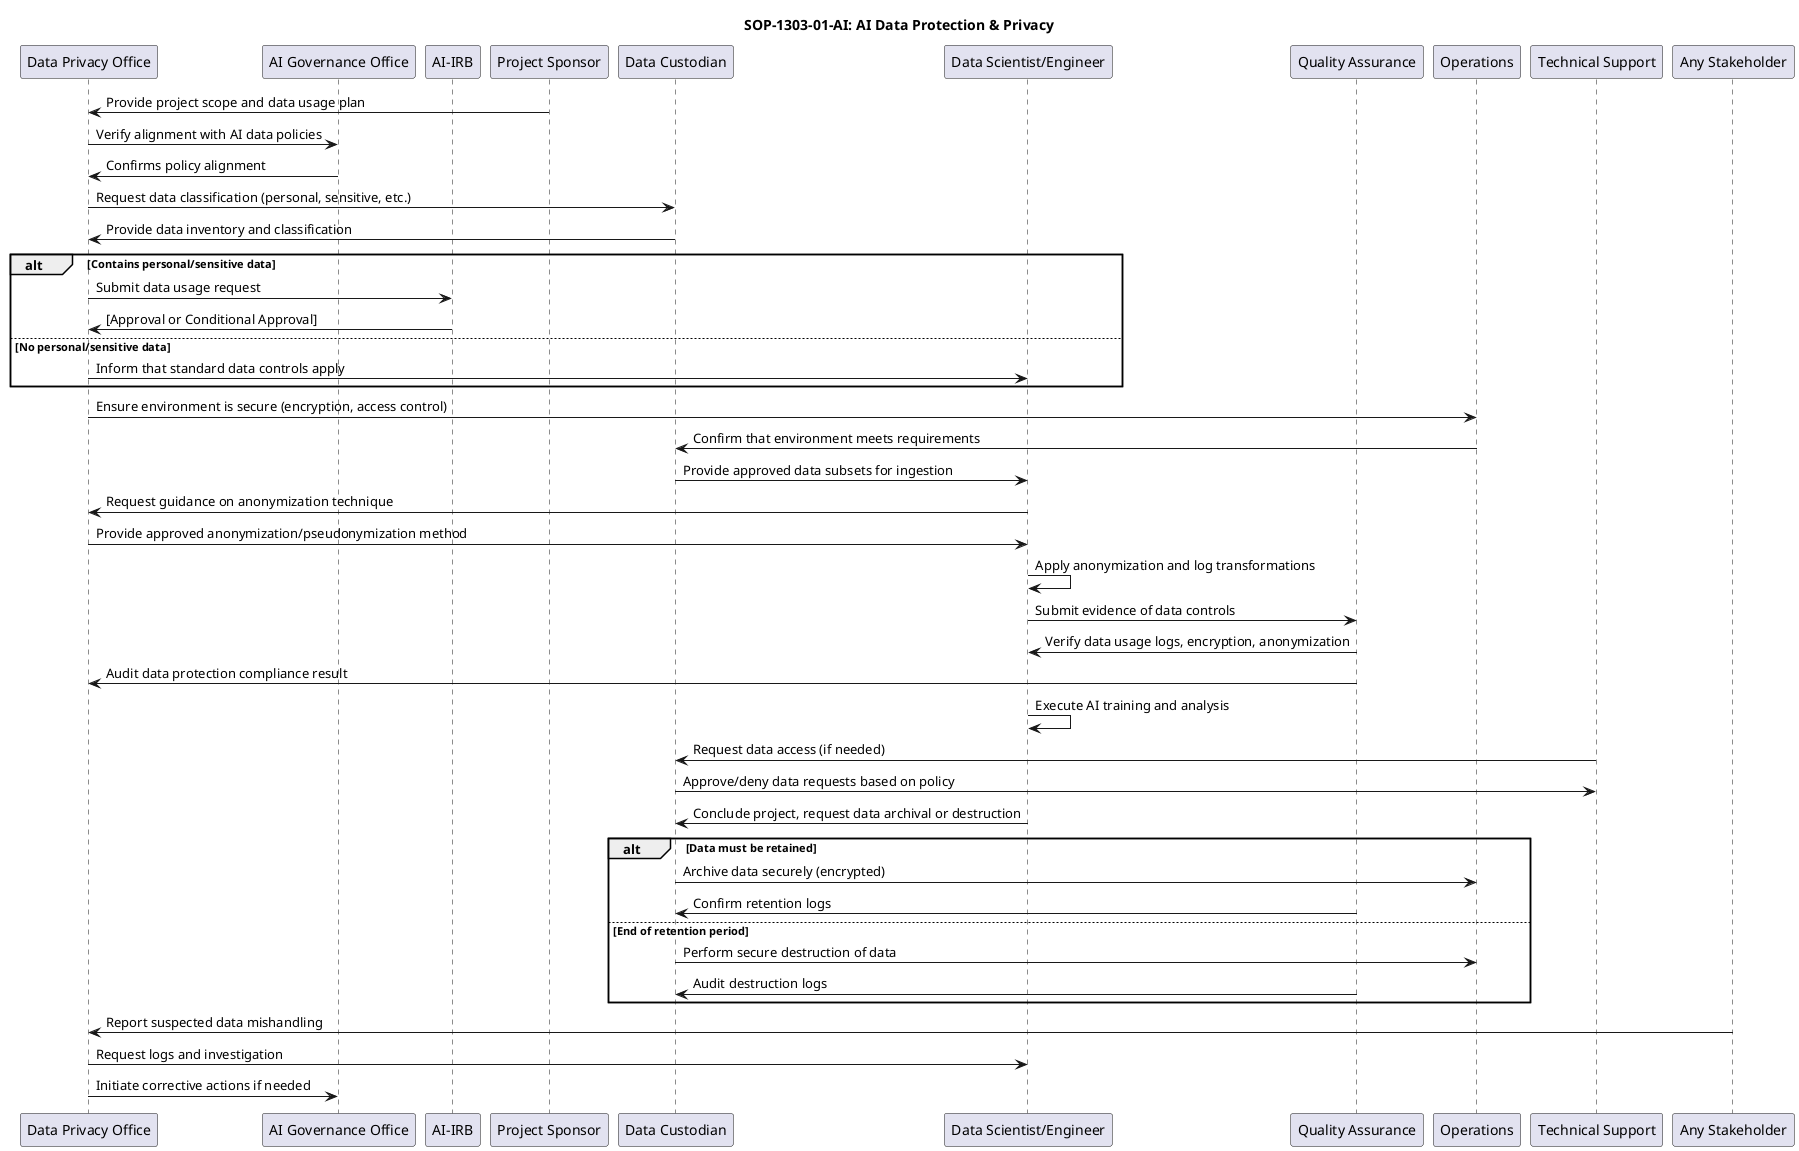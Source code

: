 @startuml
title SOP-1303-01-AI: AI Data Protection & Privacy

participant "Data Privacy Office" as DPO
participant "AI Governance Office" as AIGO
participant "AI-IRB" as IRB
participant "Project Sponsor" as PS
participant "Data Custodian" as DC
participant "Data Scientist/Engineer" as DS
participant "Quality Assurance" as QA
participant "Operations" as OPS
participant "Technical Support" as TS

' 1. Project scope and data usage plan
PS -> DPO: Provide project scope and data usage plan
DPO -> AIGO: Verify alignment with AI data policies
AIGO -> DPO: Confirms policy alignment

' 2. Data classification and IRB check
DPO -> DC: Request data classification (personal, sensitive, etc.)
DC -> DPO: Provide data inventory and classification
alt Contains personal/sensitive data
  DPO -> IRB: Submit data usage request
  IRB -> DPO: [Approval or Conditional Approval]
else No personal/sensitive data
  DPO -> DS: Inform that standard data controls apply
end

' 3. Environment setup and data ingestion
DPO -> OPS: Ensure environment is secure (encryption, access control)
OPS -> DC: Confirm that environment meets requirements
DC -> DS: Provide approved data subsets for ingestion

' 4. Anonymization/Pseudonymization
DS -> DPO: Request guidance on anonymization technique
DPO -> DS: Provide approved anonymization/pseudonymization method
DS -> DS: Apply anonymization and log transformations

' 5. QA checks
DS -> QA: Submit evidence of data controls
QA -> DS: Verify data usage logs, encryption, anonymization
QA -> DPO: Audit data protection compliance result

' 6. Data usage and retention
DS -> DS: Execute AI training and analysis
TS -> DC: Request data access (if needed)
DC -> TS: Approve/deny data requests based on policy
DS -> DC: Conclude project, request data archival or destruction

' 7. Retention or destruction
alt Data must be retained
  DC -> OPS: Archive data securely (encrypted)
  QA -> DC: Confirm retention logs
else End of retention period
  DC -> OPS: Perform secure destruction of data
  QA -> DC: Audit destruction logs
end

' 8. Incident or non-compliance
participant "Any Stakeholder" as ANY
ANY -> DPO: Report suspected data mishandling
DPO -> DS: Request logs and investigation
DPO -> AIGO: Initiate corrective actions if needed

@enduml

